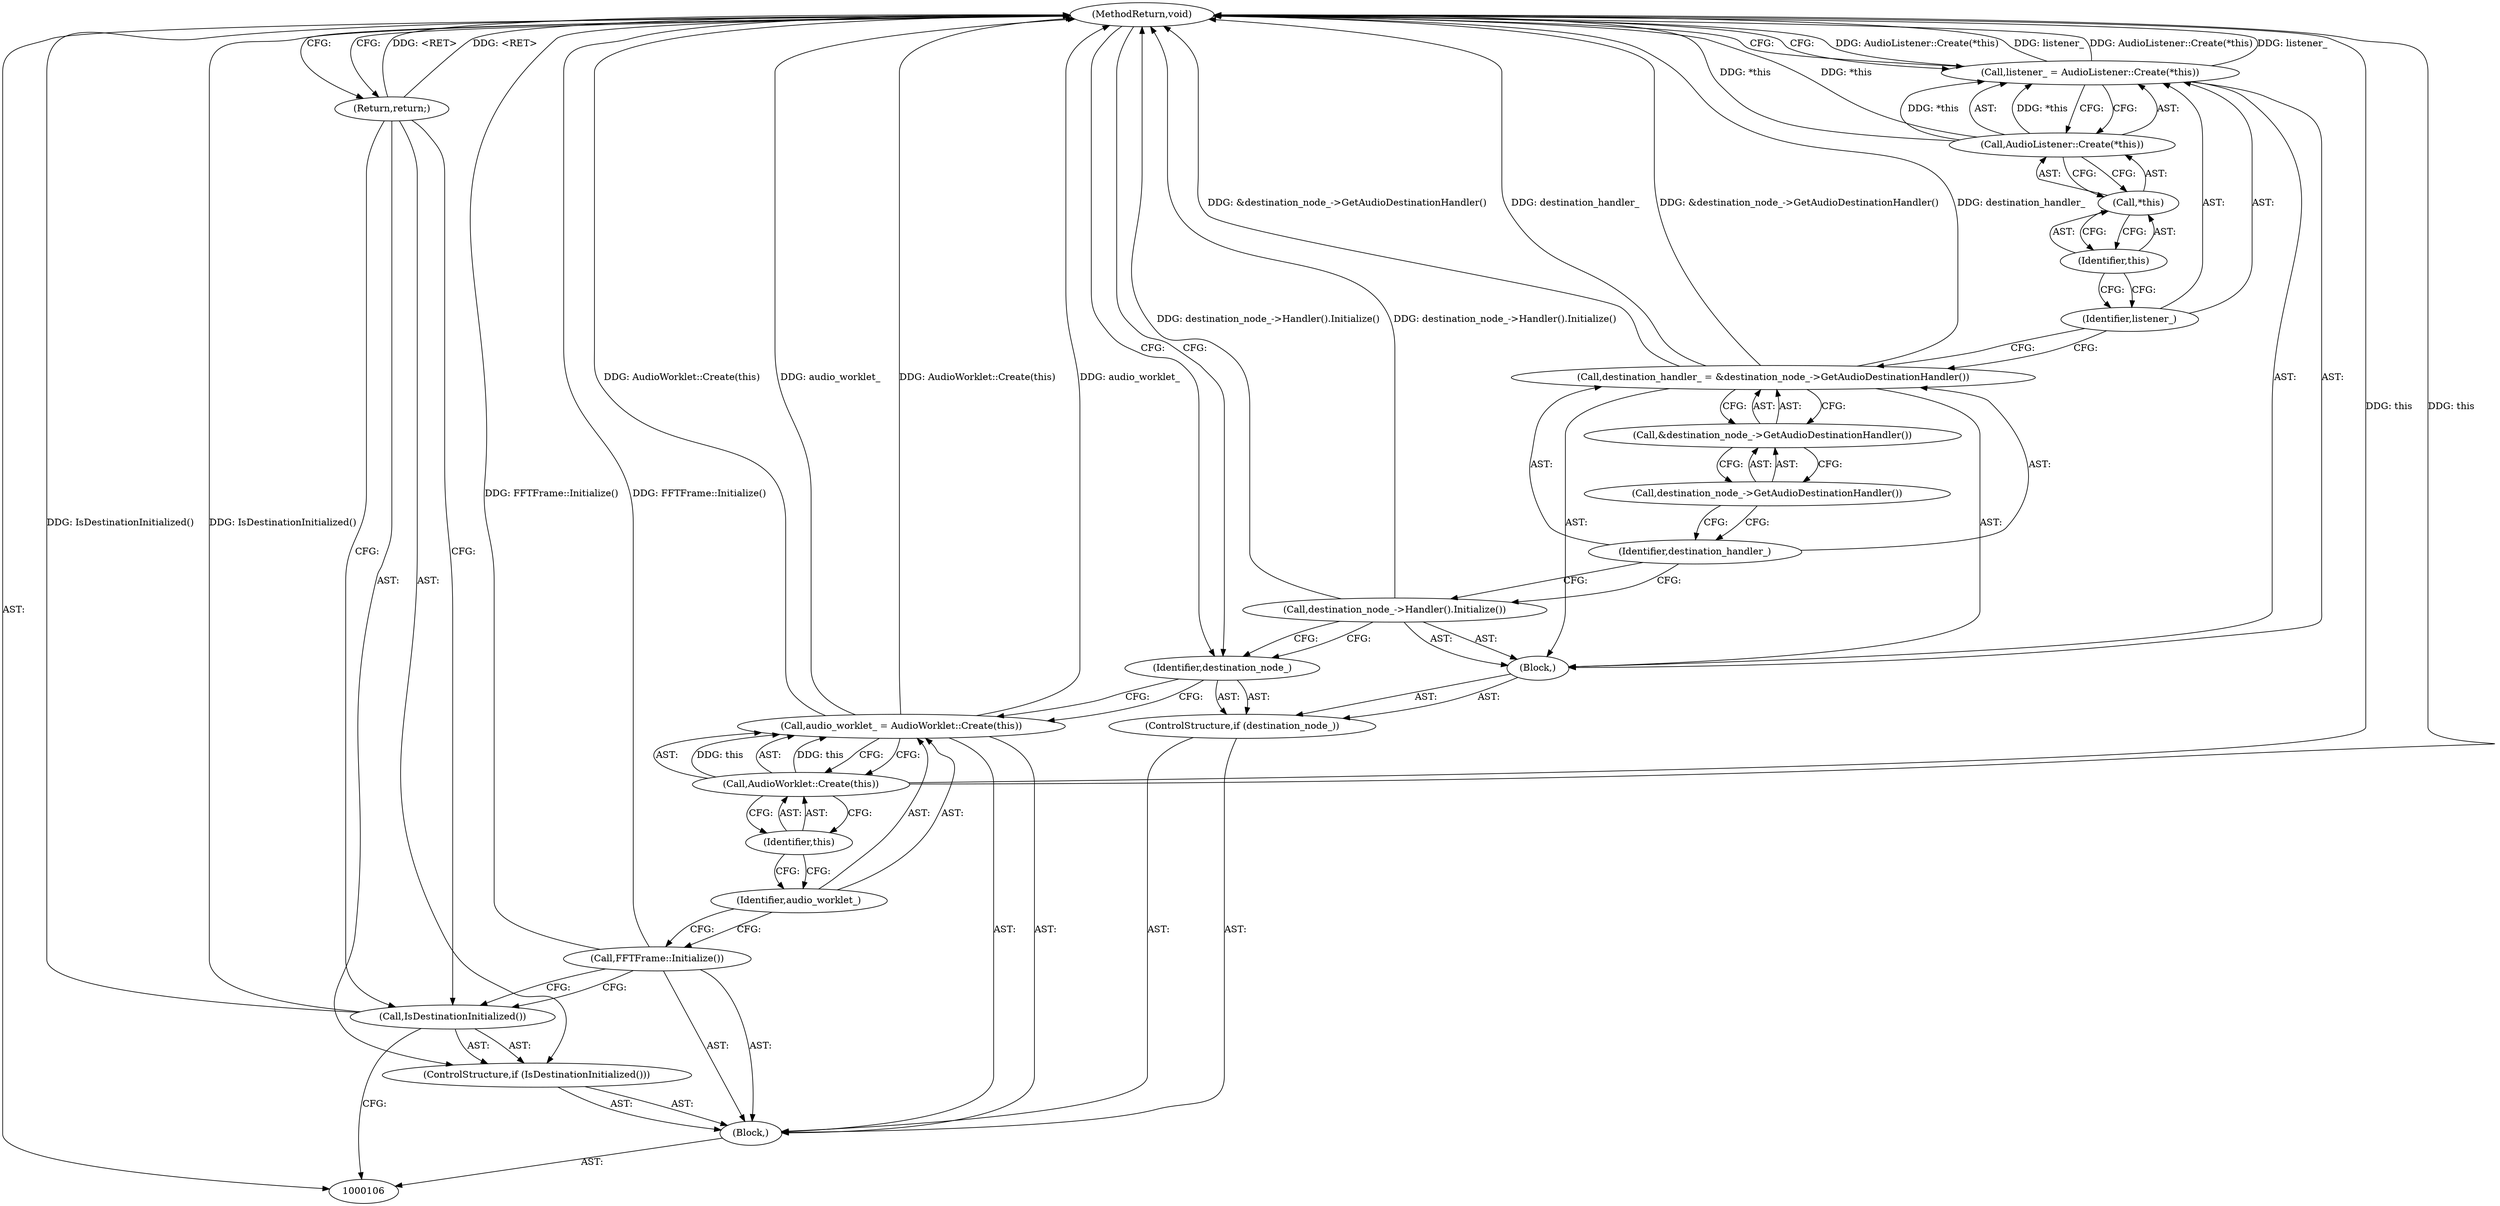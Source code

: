digraph "0_Chrome_ca1156974cbe707fd023a00ae62104528833a44e" {
"1000129" [label="(MethodReturn,void)"];
"1000107" [label="(Block,)"];
"1000119" [label="(Call,destination_node_->Handler().Initialize())"];
"1000122" [label="(Call,&destination_node_->GetAudioDestinationHandler())"];
"1000123" [label="(Call,destination_node_->GetAudioDestinationHandler())"];
"1000120" [label="(Call,destination_handler_ = &destination_node_->GetAudioDestinationHandler())"];
"1000121" [label="(Identifier,destination_handler_)"];
"1000126" [label="(Call,AudioListener::Create(*this))"];
"1000127" [label="(Call,*this)"];
"1000128" [label="(Identifier,this)"];
"1000124" [label="(Call,listener_ = AudioListener::Create(*this))"];
"1000125" [label="(Identifier,listener_)"];
"1000108" [label="(ControlStructure,if (IsDestinationInitialized()))"];
"1000109" [label="(Call,IsDestinationInitialized())"];
"1000110" [label="(Return,return;)"];
"1000111" [label="(Call,FFTFrame::Initialize())"];
"1000114" [label="(Call,AudioWorklet::Create(this))"];
"1000112" [label="(Call,audio_worklet_ = AudioWorklet::Create(this))"];
"1000113" [label="(Identifier,audio_worklet_)"];
"1000115" [label="(Identifier,this)"];
"1000118" [label="(Block,)"];
"1000116" [label="(ControlStructure,if (destination_node_))"];
"1000117" [label="(Identifier,destination_node_)"];
"1000129" -> "1000106"  [label="AST: "];
"1000129" -> "1000110"  [label="CFG: "];
"1000129" -> "1000124"  [label="CFG: "];
"1000129" -> "1000117"  [label="CFG: "];
"1000110" -> "1000129"  [label="DDG: <RET>"];
"1000124" -> "1000129"  [label="DDG: AudioListener::Create(*this)"];
"1000124" -> "1000129"  [label="DDG: listener_"];
"1000112" -> "1000129"  [label="DDG: AudioWorklet::Create(this)"];
"1000112" -> "1000129"  [label="DDG: audio_worklet_"];
"1000126" -> "1000129"  [label="DDG: *this"];
"1000120" -> "1000129"  [label="DDG: &destination_node_->GetAudioDestinationHandler()"];
"1000120" -> "1000129"  [label="DDG: destination_handler_"];
"1000119" -> "1000129"  [label="DDG: destination_node_->Handler().Initialize()"];
"1000111" -> "1000129"  [label="DDG: FFTFrame::Initialize()"];
"1000109" -> "1000129"  [label="DDG: IsDestinationInitialized()"];
"1000114" -> "1000129"  [label="DDG: this"];
"1000107" -> "1000106"  [label="AST: "];
"1000108" -> "1000107"  [label="AST: "];
"1000111" -> "1000107"  [label="AST: "];
"1000112" -> "1000107"  [label="AST: "];
"1000116" -> "1000107"  [label="AST: "];
"1000119" -> "1000118"  [label="AST: "];
"1000119" -> "1000117"  [label="CFG: "];
"1000121" -> "1000119"  [label="CFG: "];
"1000119" -> "1000129"  [label="DDG: destination_node_->Handler().Initialize()"];
"1000122" -> "1000120"  [label="AST: "];
"1000122" -> "1000123"  [label="CFG: "];
"1000123" -> "1000122"  [label="AST: "];
"1000120" -> "1000122"  [label="CFG: "];
"1000123" -> "1000122"  [label="AST: "];
"1000123" -> "1000121"  [label="CFG: "];
"1000122" -> "1000123"  [label="CFG: "];
"1000120" -> "1000118"  [label="AST: "];
"1000120" -> "1000122"  [label="CFG: "];
"1000121" -> "1000120"  [label="AST: "];
"1000122" -> "1000120"  [label="AST: "];
"1000125" -> "1000120"  [label="CFG: "];
"1000120" -> "1000129"  [label="DDG: &destination_node_->GetAudioDestinationHandler()"];
"1000120" -> "1000129"  [label="DDG: destination_handler_"];
"1000121" -> "1000120"  [label="AST: "];
"1000121" -> "1000119"  [label="CFG: "];
"1000123" -> "1000121"  [label="CFG: "];
"1000126" -> "1000124"  [label="AST: "];
"1000126" -> "1000127"  [label="CFG: "];
"1000127" -> "1000126"  [label="AST: "];
"1000124" -> "1000126"  [label="CFG: "];
"1000126" -> "1000129"  [label="DDG: *this"];
"1000126" -> "1000124"  [label="DDG: *this"];
"1000127" -> "1000126"  [label="AST: "];
"1000127" -> "1000128"  [label="CFG: "];
"1000128" -> "1000127"  [label="AST: "];
"1000126" -> "1000127"  [label="CFG: "];
"1000128" -> "1000127"  [label="AST: "];
"1000128" -> "1000125"  [label="CFG: "];
"1000127" -> "1000128"  [label="CFG: "];
"1000124" -> "1000118"  [label="AST: "];
"1000124" -> "1000126"  [label="CFG: "];
"1000125" -> "1000124"  [label="AST: "];
"1000126" -> "1000124"  [label="AST: "];
"1000129" -> "1000124"  [label="CFG: "];
"1000124" -> "1000129"  [label="DDG: AudioListener::Create(*this)"];
"1000124" -> "1000129"  [label="DDG: listener_"];
"1000126" -> "1000124"  [label="DDG: *this"];
"1000125" -> "1000124"  [label="AST: "];
"1000125" -> "1000120"  [label="CFG: "];
"1000128" -> "1000125"  [label="CFG: "];
"1000108" -> "1000107"  [label="AST: "];
"1000109" -> "1000108"  [label="AST: "];
"1000110" -> "1000108"  [label="AST: "];
"1000109" -> "1000108"  [label="AST: "];
"1000109" -> "1000106"  [label="CFG: "];
"1000110" -> "1000109"  [label="CFG: "];
"1000111" -> "1000109"  [label="CFG: "];
"1000109" -> "1000129"  [label="DDG: IsDestinationInitialized()"];
"1000110" -> "1000108"  [label="AST: "];
"1000110" -> "1000109"  [label="CFG: "];
"1000129" -> "1000110"  [label="CFG: "];
"1000110" -> "1000129"  [label="DDG: <RET>"];
"1000111" -> "1000107"  [label="AST: "];
"1000111" -> "1000109"  [label="CFG: "];
"1000113" -> "1000111"  [label="CFG: "];
"1000111" -> "1000129"  [label="DDG: FFTFrame::Initialize()"];
"1000114" -> "1000112"  [label="AST: "];
"1000114" -> "1000115"  [label="CFG: "];
"1000115" -> "1000114"  [label="AST: "];
"1000112" -> "1000114"  [label="CFG: "];
"1000114" -> "1000129"  [label="DDG: this"];
"1000114" -> "1000112"  [label="DDG: this"];
"1000112" -> "1000107"  [label="AST: "];
"1000112" -> "1000114"  [label="CFG: "];
"1000113" -> "1000112"  [label="AST: "];
"1000114" -> "1000112"  [label="AST: "];
"1000117" -> "1000112"  [label="CFG: "];
"1000112" -> "1000129"  [label="DDG: AudioWorklet::Create(this)"];
"1000112" -> "1000129"  [label="DDG: audio_worklet_"];
"1000114" -> "1000112"  [label="DDG: this"];
"1000113" -> "1000112"  [label="AST: "];
"1000113" -> "1000111"  [label="CFG: "];
"1000115" -> "1000113"  [label="CFG: "];
"1000115" -> "1000114"  [label="AST: "];
"1000115" -> "1000113"  [label="CFG: "];
"1000114" -> "1000115"  [label="CFG: "];
"1000118" -> "1000116"  [label="AST: "];
"1000119" -> "1000118"  [label="AST: "];
"1000120" -> "1000118"  [label="AST: "];
"1000124" -> "1000118"  [label="AST: "];
"1000116" -> "1000107"  [label="AST: "];
"1000117" -> "1000116"  [label="AST: "];
"1000118" -> "1000116"  [label="AST: "];
"1000117" -> "1000116"  [label="AST: "];
"1000117" -> "1000112"  [label="CFG: "];
"1000119" -> "1000117"  [label="CFG: "];
"1000129" -> "1000117"  [label="CFG: "];
}
